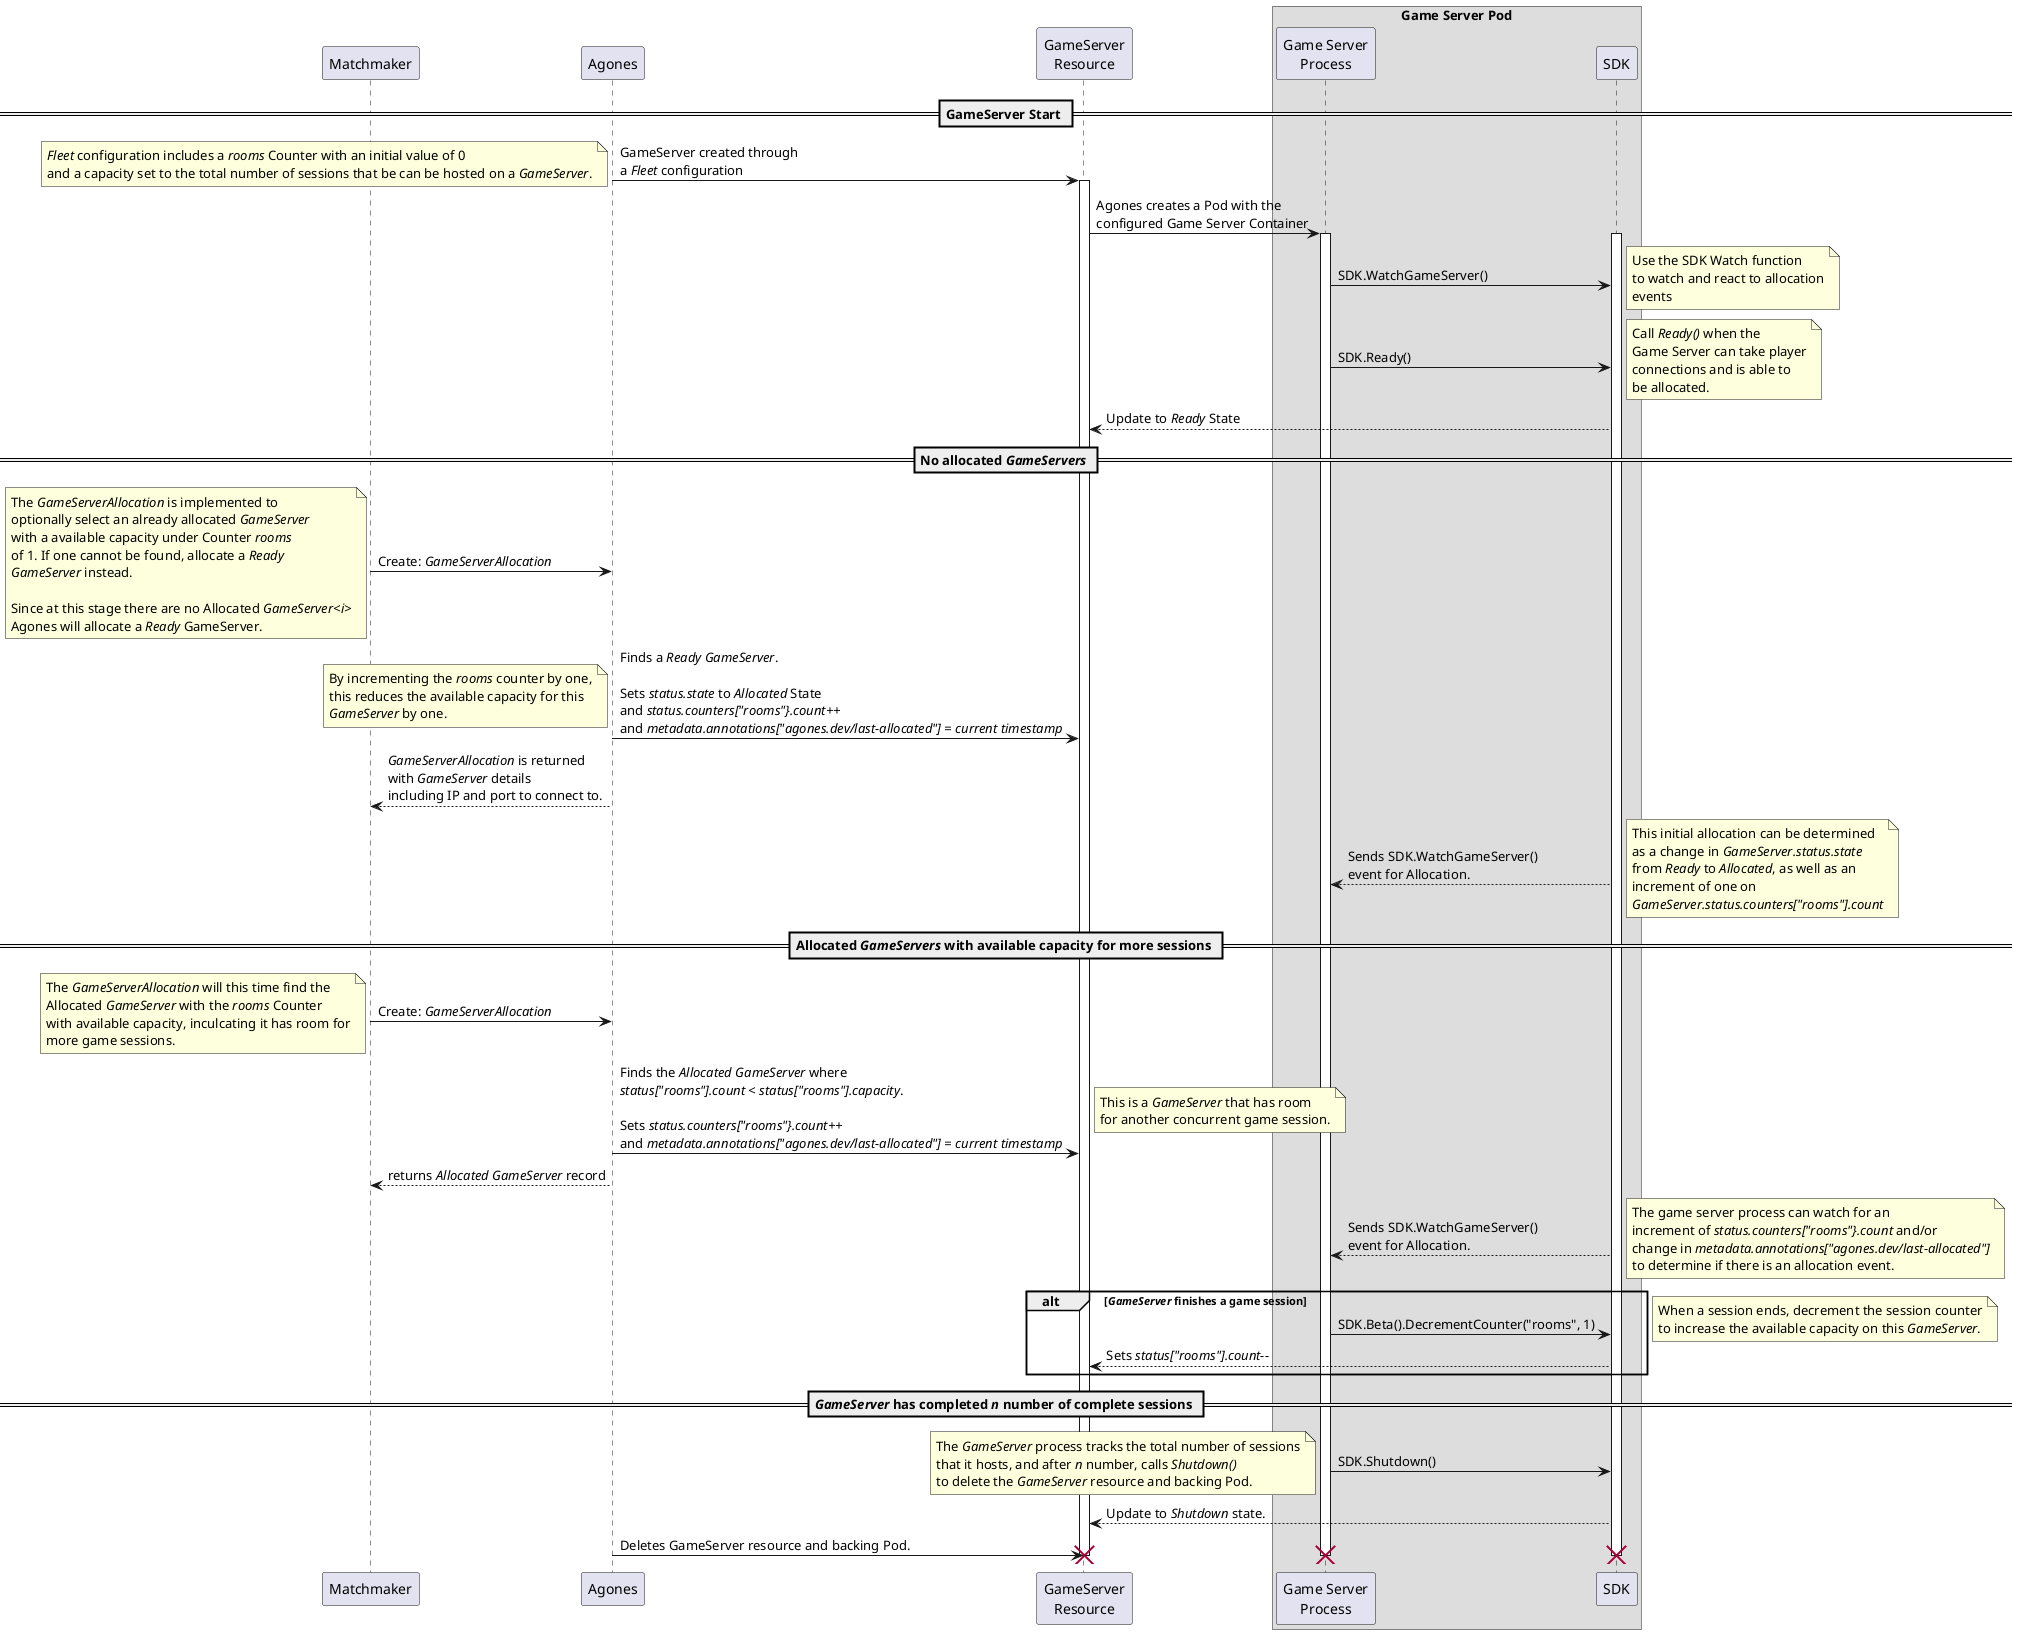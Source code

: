 @startuml
/'
Copyright 2024 Google LLC All Rights Reserved.

Licensed under the Apache License, Version 2.0 (the "License");
you may not use this file except in compliance with the License.
You may obtain a copy of the License at

    http://www.apache.org/licenses/LICENSE-2.0

Unless required by applicable law or agreed to in writing, software
distributed under the License is distributed on an "AS IS" BASIS,
WITHOUT WARRANTIES OR CONDITIONS OF ANY KIND, either express or implied.
See the License for the specific language governing permissions and
limitations under the License.
'/

participant Matchmaker
participant Agones
participant "Game Server\nProcess" as Binary
participant SDK
participant "GameServer\nResource" as GameServer
box "Game Server Pod"
  participant Binary
  participant SDK
end box

== GameServer Start ==

Agones -> GameServer: GameServer created through\na <i>Fleet</i> configuration
note left
<i>Fleet</i> configuration includes a <i>rooms</i> Counter with an initial value of 0
and a capacity set to the total number of sessions that be can be hosted on a <i>GameServer</i>.
end note
activate GameServer
GameServer -> Binary: Agones creates a Pod with the\nconfigured Game Server Container
activate Binary
activate SDK
Binary -> SDK: SDK.WatchGameServer()
note right
Use the SDK Watch function
to watch and react to allocation
events
end note

Binary -> SDK: SDK.Ready()
note right
  Call <i>Ready()</i> when the
  Game Server can take player
  connections and is able to
  be allocated.
end note
GameServer <-- SDK: Update to <i>Ready</i> State

== No allocated <i>GameServers</i> ==

Matchmaker -> Agones: Create: <i>GameServerAllocation</i>
note left
  The <i>GameServerAllocation</i> is implemented to
  optionally select an already allocated <i>GameServer</i>
  with a available capacity under Counter <i>rooms</i>
  of 1. If one cannot be found, allocate a <i>Ready</i>
  <i>GameServer</i> instead.

  Since at this stage there are no Allocated <i>GameServer<i>
  Agones will allocate a <i>Ready</i> GameServer.
end note
Agones -> GameServer: Finds a <i>Ready</i> <i>GameServer</i>.\n\nSets <i>status.state</i> to <i>Allocated</i> State\nand <i>status.counters["rooms"}.count++</i>\nand <i>metadata.annotations["agones.dev/last-allocated"] = current timestamp</i>
note left
By incrementing the <i>rooms</i> counter by one,
this reduces the available capacity for this
<i>GameServer</i> by one.
end note
Matchmaker <-- Agones : <i>GameServerAllocation</i> is returned\nwith <i>GameServer</i> details\nincluding IP and port to connect to.

SDK --> Binary: Sends SDK.WatchGameServer()\nevent for Allocation.
note right
This initial allocation can be determined
as a change in <i>GameServer.status.state</i>
from <i>Ready</i> to <i>Allocated</i>, as well as an
increment of one on
<i>GameServer.status.counters["rooms"].count</i>
end note

== Allocated <i>GameServers</i> with available capacity for more sessions ==

Matchmaker -> Agones: Create: <i>GameServerAllocation</i>
note left
  The <i>GameServerAllocation</i> will this time find the
  Allocated <i>GameServer</i> with the <i>rooms</i> Counter
  with available capacity, inculcating it has room for
  more game sessions.
end note
Agones -> GameServer: Finds the <i>Allocated</i> <i>GameServer</i> where\n<i>status["rooms"].count < status["rooms"].capacity</i>.\n\nSets <i>status.counters["rooms"}.count++</i>\nand <i>metadata.annotations["agones.dev/last-allocated"] = current timestamp</i>
note right
  This is a <i>GameServer</i> that has room
  for another concurrent game session.
end note
Matchmaker <-- Agones: returns <i>Allocated GameServer</i> record

SDK --> Binary: Sends SDK.WatchGameServer()\nevent for Allocation.
note right
The game server process can watch for an
increment of <i>status.counters["rooms"}.count</i> and/or
change in <i>metadata.annotations["agones.dev/last-allocated"]</i>
to determine if there is an allocation event.
end note

alt <i>GameServer</i> finishes a game session
  Binary -> SDK: SDK.Beta().DecrementCounter("rooms", 1)
  SDK --> GameServer: Sets <i>status["rooms"].count--</i>
end alt
note right
  When a session ends, decrement the session counter
  to increase the available capacity on this <i>GameServer</i>.
end note

== <i>GameServer</i> has completed <i>n</i> number of complete sessions ==

Binary -> SDK: SDK.Shutdown()
note left
The <i>GameServer</i> process tracks the total number of sessions
that it hosts, and after <i>n</i> number, calls <i>Shutdown()</i>
to delete the <i>GameServer</i> resource and backing Pod.
end note
SDK --> GameServer: Update to <i>Shutdown</i> state.
Agones -> GameServer: Deletes GameServer resource and backing Pod.
destroy Binary
destroy SDK
destroy GameServer
@enduml

